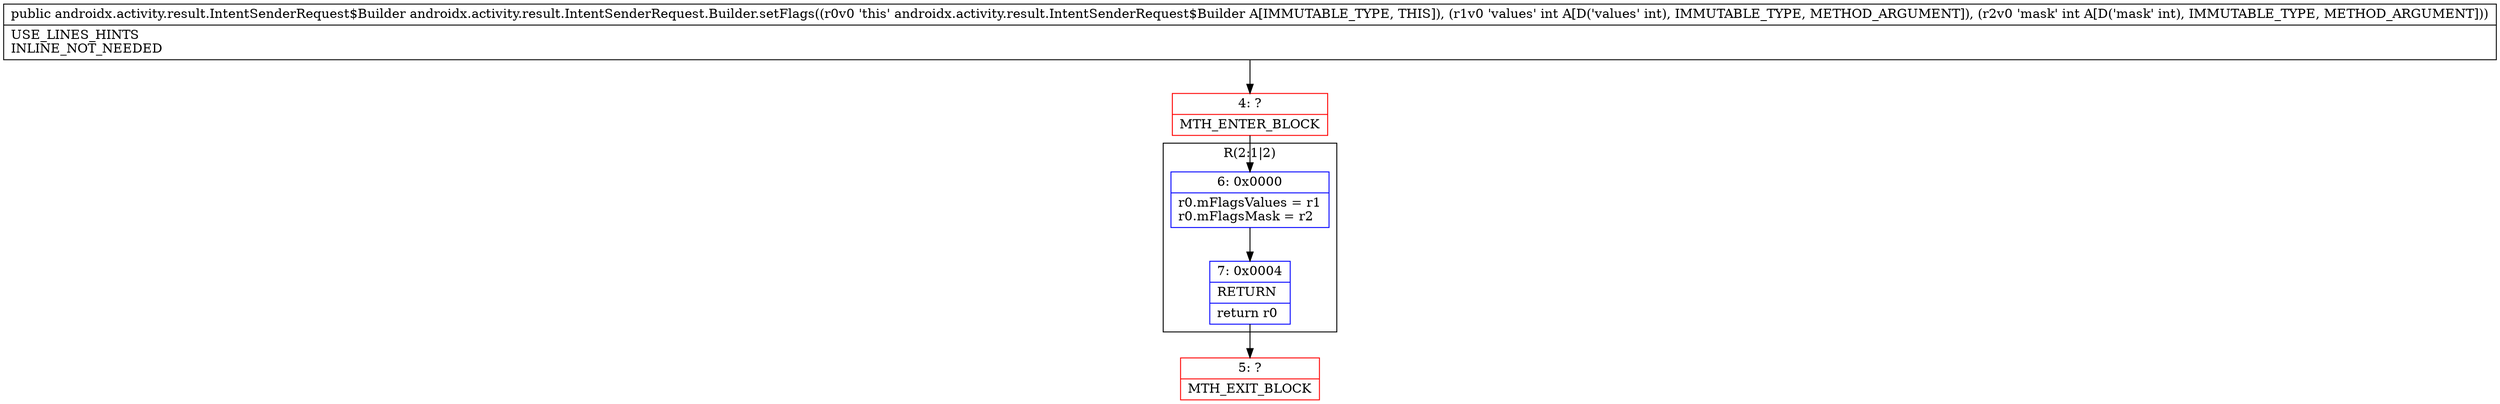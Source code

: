 digraph "CFG forandroidx.activity.result.IntentSenderRequest.Builder.setFlags(II)Landroidx\/activity\/result\/IntentSenderRequest$Builder;" {
subgraph cluster_Region_1909746314 {
label = "R(2:1|2)";
node [shape=record,color=blue];
Node_6 [shape=record,label="{6\:\ 0x0000|r0.mFlagsValues = r1\lr0.mFlagsMask = r2\l}"];
Node_7 [shape=record,label="{7\:\ 0x0004|RETURN\l|return r0\l}"];
}
Node_4 [shape=record,color=red,label="{4\:\ ?|MTH_ENTER_BLOCK\l}"];
Node_5 [shape=record,color=red,label="{5\:\ ?|MTH_EXIT_BLOCK\l}"];
MethodNode[shape=record,label="{public androidx.activity.result.IntentSenderRequest$Builder androidx.activity.result.IntentSenderRequest.Builder.setFlags((r0v0 'this' androidx.activity.result.IntentSenderRequest$Builder A[IMMUTABLE_TYPE, THIS]), (r1v0 'values' int A[D('values' int), IMMUTABLE_TYPE, METHOD_ARGUMENT]), (r2v0 'mask' int A[D('mask' int), IMMUTABLE_TYPE, METHOD_ARGUMENT]))  | USE_LINES_HINTS\lINLINE_NOT_NEEDED\l}"];
MethodNode -> Node_4;Node_6 -> Node_7;
Node_7 -> Node_5;
Node_4 -> Node_6;
}

